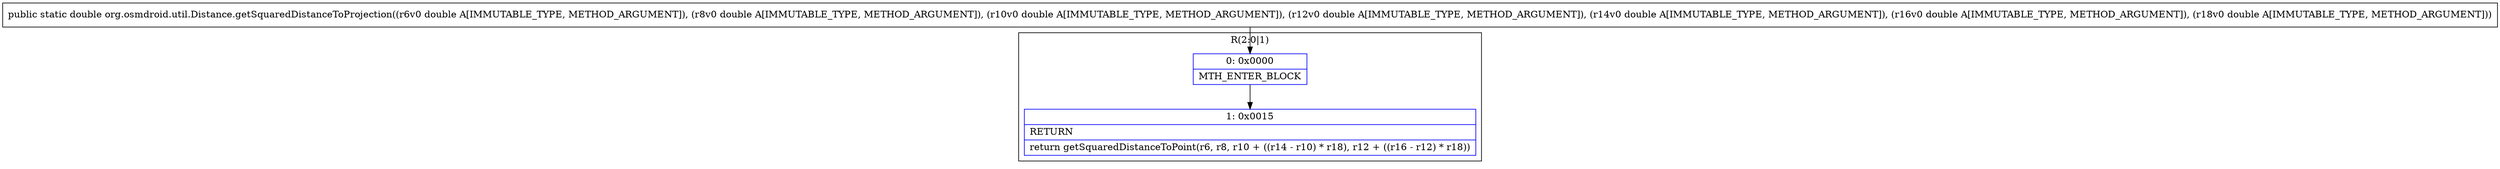 digraph "CFG fororg.osmdroid.util.Distance.getSquaredDistanceToProjection(DDDDDDD)D" {
subgraph cluster_Region_454559663 {
label = "R(2:0|1)";
node [shape=record,color=blue];
Node_0 [shape=record,label="{0\:\ 0x0000|MTH_ENTER_BLOCK\l}"];
Node_1 [shape=record,label="{1\:\ 0x0015|RETURN\l|return getSquaredDistanceToPoint(r6, r8, r10 + ((r14 \- r10) * r18), r12 + ((r16 \- r12) * r18))\l}"];
}
MethodNode[shape=record,label="{public static double org.osmdroid.util.Distance.getSquaredDistanceToProjection((r6v0 double A[IMMUTABLE_TYPE, METHOD_ARGUMENT]), (r8v0 double A[IMMUTABLE_TYPE, METHOD_ARGUMENT]), (r10v0 double A[IMMUTABLE_TYPE, METHOD_ARGUMENT]), (r12v0 double A[IMMUTABLE_TYPE, METHOD_ARGUMENT]), (r14v0 double A[IMMUTABLE_TYPE, METHOD_ARGUMENT]), (r16v0 double A[IMMUTABLE_TYPE, METHOD_ARGUMENT]), (r18v0 double A[IMMUTABLE_TYPE, METHOD_ARGUMENT])) }"];
MethodNode -> Node_0;
Node_0 -> Node_1;
}

